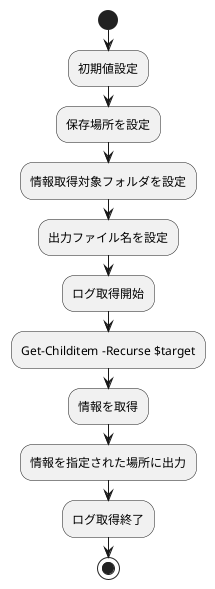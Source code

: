 @startuml
start
:初期値設定;
:保存場所を設定;
:情報取得対象フォルダを設定;
:出力ファイル名を設定;
:ログ取得開始;
:Get-Childitem -Recurse $target;
:情報を取得;
:情報を指定された場所に出力;
:ログ取得終了;
stop
@enduml
